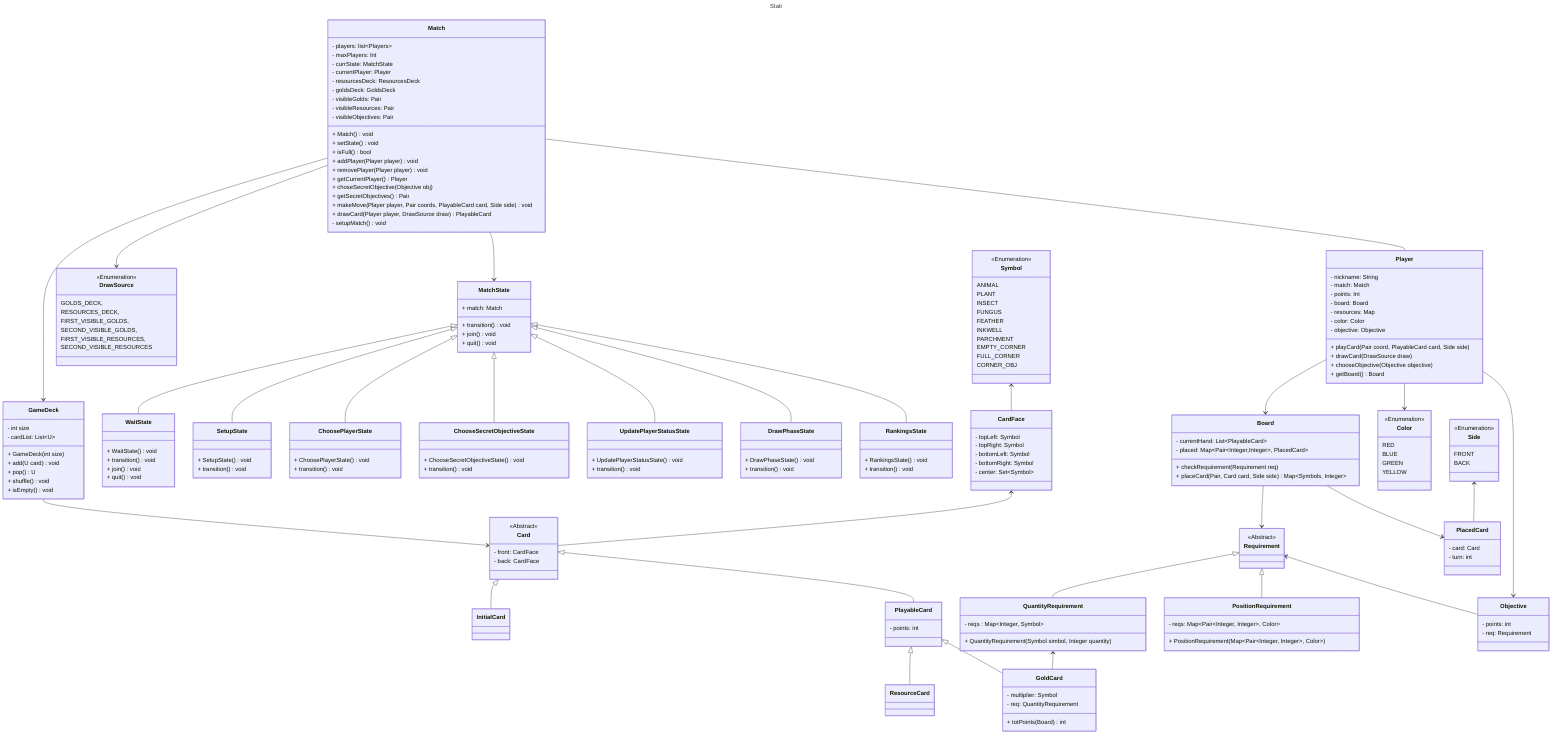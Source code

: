 ---
title: Stati
---
classDiagram
    Match --> GameDeck
    Match --> MatchState
    Match --> DrawSource
    Match -- Player
    MatchState <|-- WaitState
    MatchState <|-- SetupState
    MatchState <|-- ChoosePlayerState
    MatchState <|-- ChooseSecretObjectiveState
    MatchState <|-- UpdatePlayerStatusState
    MatchState <|-- DrawPhaseState
    MatchState <|-- RankingsState

    Card <|-- InitialCard
    Card <|-- PlayableCard
    GameDeck --> Card
    PlayableCard <|-- ResourceCard
    PlayableCard <|-- GoldCard

    Requirement <|-- QuantityRequirement
    Requirement <|-- PositionRequirement
    Requirement <-- Objective
    QuantityRequirement <-- GoldCard

    Board --> PlacedCard
    Player --> Board
    Player --> Objective
    CardFace <-- Card
    Symbol <-- CardFace
    Player --> Color
    Board --> Requirement
    %%Side <-- Player
    %%Side <-- Match
    Side <-- PlacedCard
    %%Symbol <-- GoldCard
    %% DrawSource <-- Player



    class Symbol {
        <<Enumeration>>
        ANIMAL
        PLANT
        INSECT
        FUNGUS
        FEATHER
        INKWELL
        PARCHMENT
        EMPTY_CORNER
        FULL_CORNER
        CORNER_OBJ
    }

    class CardFace {
        - topLeft: Symbol
        - topRight: Symbol
        - bottomLeft: Symbol
        - bottomRight: Symbol
        - center: Set~Symbol~
    }

    class Card {
        <<Abstract>>
        - front: CardFace
        - back: CardFace
    }

    class PlayableCard {
        - points: int
    }

    class InitialCard {
    }

    class ResourceCard {
    }

    class GoldCard {
        - multiplier: Symbol
        - req: QuantityRequirement
        + totPoints(Board) int
    }

    class Requirement {
        <<Abstract>>
    }

    class QuantityRequirement {
        - reqs : Map~Integer, Symbol~
        + QuantityRequirement(Symbol simbol, Integer quantity)
    }

    class PositionRequirement {
        - reqs: Map&ltPair&ltInteger, Integer&gt, Color&gt
        + PositionRequirement(Map&ltPair&ltInteger, Integer&gt, Color&gt)
    }
    class Objective {
        - points: int
        - req: Requirement
    }
    class Player {
        - nickname: String
        - match: Match
        - points: Int
        - board: Board
        - resources: Map<Symbol, Integer>
        - color: Color
        - objective: Objective

        + playCard(Pair<Integer, Integer> coord, PlayableCard card, Side side)
        + drawCard(DrawSource draw)
        + chooseObjective(Objective objective)
        + getBoard() Board
    }
    class Color{
        <<Enumeration>>
        RED
        BLUE
        GREEN
        YELLOW
    }
    class Side{
        <<Enumeration>>
        FRONT
        BACK
    }
    class Board {
        - currentHand: List~PlayableCard~
        - placed: Map&ltPair&ltInteger,Integer&gt, PlacedCard&gt

        + checkRequirement(Requirement req)
        + placeCard(Pair<Integer, Integer>, Card card, Side side) Map~Symbols, Integer~
    }
    class PlacedCard {
        - card: Card
        - turn: int
    }

    class Match {
        - players: list~Players~
        - maxPlayers: Int
        - currState: MatchState
        - currentPlayer: Player
        - resourcesDeck: ResourcesDeck
        - goldsDeck: GoldsDeck
        - visibleGolds: Pair<GoldCard, GoldCard>
        - visibleResources: Pair<ResourceCard>
        - visibleObjectives: Pair<Objective, Objective>

        + Match() void
        + setState() void
        + isFull() bool
        + addPlayer(Player player) void
        + removePlayer(Player player) void
        + getCurrentPlayer() Player
        + choseSecretObjective(Objective obj)
        + getSecretObjectives() Pair<Objective, Objective>
        + makeMove(Player player, Pair<Integer, Integer> coords, PlayableCard card, Side side) void
        + drawCard(Player player, DrawSource draw) PlayableCard
        - setupMatch() void

    }
    class DrawSource {
        <<Enumeration>>
        GOLDS_DECK,
        RESOURCES_DECK,
        FIRST_VISIBLE_GOLDS,
        SECOND_VISIBLE_GOLDS,
        FIRST_VISIBLE_RESOURCES,
        SECOND_VISIBLE_RESOURCES
    }

    class MatchState {
        + match: Match
        + transition() void
        + join() void
        + quit() void
    }

    class WaitState{
        + WaitState() void
        + transition() void
        + join() void
        + quit() void
    }
    class SetupState{
        + SetupState() void
        + transition() void

    }
    class ChoosePlayerState {
        + ChoosePlayerState() void
        + transition() void
    }

    class ChooseSecretObjectiveState {
        + ChooseSecretObjectiveState() void
        + transition() void
    }

    class UpdatePlayerStatusState {
        + UpdatePlayerStatusState() void
        + transition() void
    }

    class DrawPhaseState {
        + DrawPhaseState() void
        + transition() void
    }

    class RankingsState{
        + RankingsState() void
        + transition() void
    }


    class GameDeck {
        - int size
        - cardList: List~U~
        + GameDeck(int size)
        + add(U card) void
        + pop() U
        + shuffle() void
        + isEmpty() void
    }